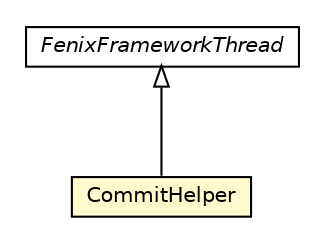 #!/usr/local/bin/dot
#
# Class diagram 
# Generated by UMLGraph version 5.1 (http://www.umlgraph.org/)
#

digraph G {
	edge [fontname="Helvetica",fontsize=10,labelfontname="Helvetica",labelfontsize=10];
	node [fontname="Helvetica",fontsize=10,shape=plaintext];
	nodesep=0.25;
	ranksep=0.5;
	// pt.ist.fenixframework.util.FenixFrameworkThread
	c119281 [label=<<table title="pt.ist.fenixframework.util.FenixFrameworkThread" border="0" cellborder="1" cellspacing="0" cellpadding="2" port="p" href="../../../util/FenixFrameworkThread.html">
		<tr><td><table border="0" cellspacing="0" cellpadding="1">
<tr><td align="center" balign="center"><font face="Helvetica-Oblique"> FenixFrameworkThread </font></td></tr>
		</table></td></tr>
		</table>>, fontname="Helvetica", fontcolor="black", fontsize=10.0];
	// pt.ist.fenixframework.backend.jvstm.lf.CommitHelper
	c119452 [label=<<table title="pt.ist.fenixframework.backend.jvstm.lf.CommitHelper" border="0" cellborder="1" cellspacing="0" cellpadding="2" port="p" bgcolor="lemonChiffon" href="./CommitHelper.html">
		<tr><td><table border="0" cellspacing="0" cellpadding="1">
<tr><td align="center" balign="center"> CommitHelper </td></tr>
		</table></td></tr>
		</table>>, fontname="Helvetica", fontcolor="black", fontsize=10.0];
	//pt.ist.fenixframework.backend.jvstm.lf.CommitHelper extends pt.ist.fenixframework.util.FenixFrameworkThread
	c119281:p -> c119452:p [dir=back,arrowtail=empty];
}

